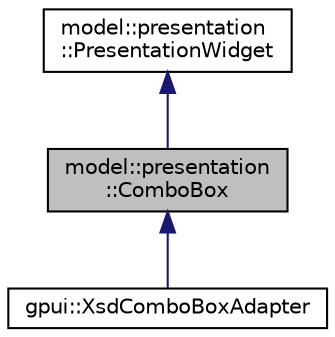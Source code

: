 digraph "model::presentation::ComboBox"
{
 // LATEX_PDF_SIZE
  edge [fontname="Helvetica",fontsize="10",labelfontname="Helvetica",labelfontsize="10"];
  node [fontname="Helvetica",fontsize="10",shape=record];
  Node1 [label="model::presentation\l::ComboBox",height=0.2,width=0.4,color="black", fillcolor="grey75", style="filled", fontcolor="black",tooltip="Represents a combo box display element with default/suggested entries."];
  Node2 -> Node1 [dir="back",color="midnightblue",fontsize="10",style="solid",fontname="Helvetica"];
  Node2 [label="model::presentation\l::PresentationWidget",height=0.2,width=0.4,color="black", fillcolor="white", style="filled",URL="$classmodel_1_1presentation_1_1_presentation_widget.html",tooltip="The PresentationWidget class base class for all widgets supported by ADMX/ADML format."];
  Node1 -> Node3 [dir="back",color="midnightblue",fontsize="10",style="solid",fontname="Helvetica"];
  Node3 [label="gpui::XsdComboBoxAdapter",height=0.2,width=0.4,color="black", fillcolor="white", style="filled",URL="$classgpui_1_1_xsd_combo_box_adapter.html",tooltip=" "];
}
